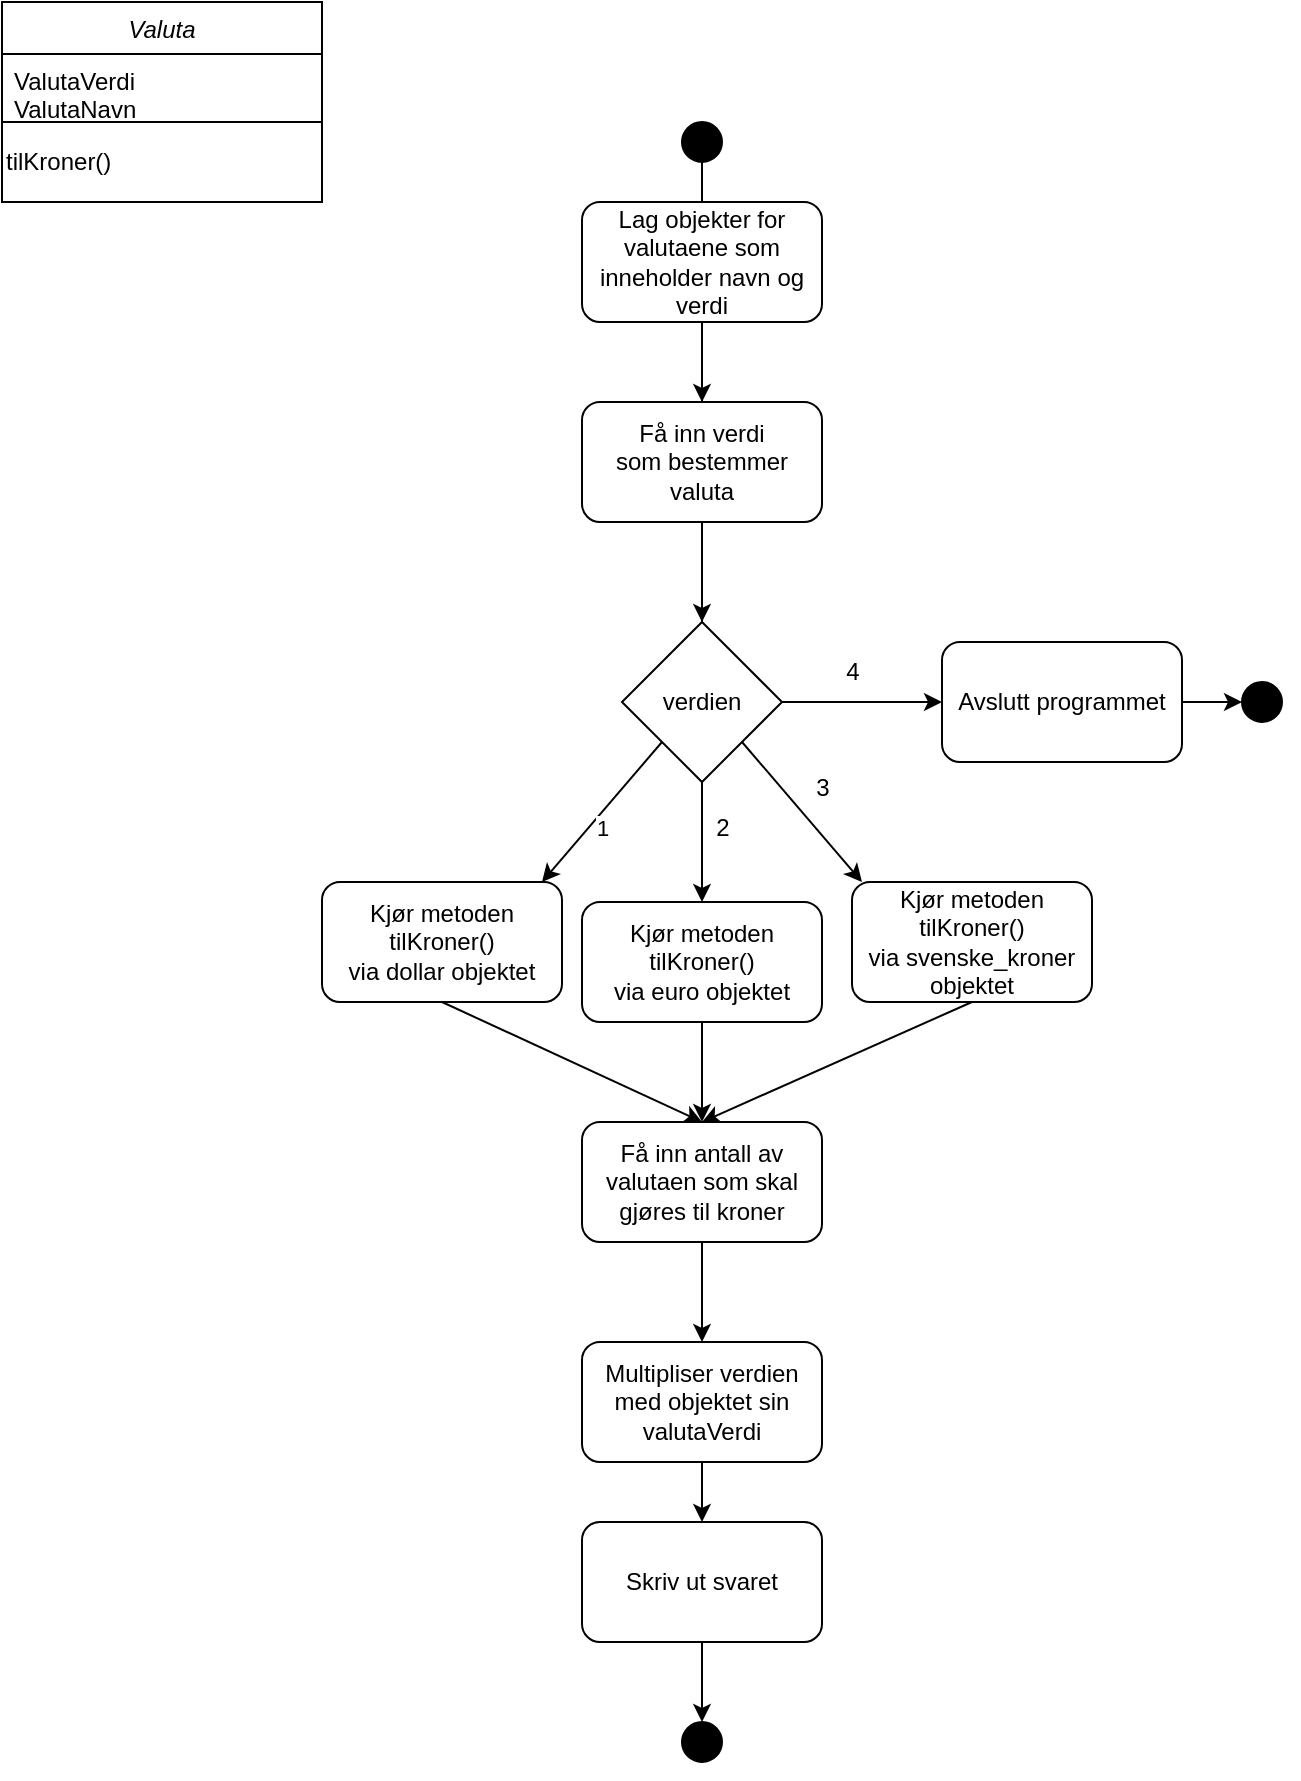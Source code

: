 <mxfile version="24.7.8">
  <diagram id="C5RBs43oDa-KdzZeNtuy" name="Page-1">
    <mxGraphModel dx="567" dy="327" grid="1" gridSize="10" guides="1" tooltips="1" connect="1" arrows="1" fold="1" page="1" pageScale="1" pageWidth="827" pageHeight="1169" math="0" shadow="0">
      <root>
        <mxCell id="WIyWlLk6GJQsqaUBKTNV-0" />
        <mxCell id="WIyWlLk6GJQsqaUBKTNV-1" parent="WIyWlLk6GJQsqaUBKTNV-0" />
        <mxCell id="zkfFHV4jXpPFQw0GAbJ--0" value="Valuta" style="swimlane;fontStyle=2;align=center;verticalAlign=top;childLayout=stackLayout;horizontal=1;startSize=26;horizontalStack=0;resizeParent=1;resizeLast=0;collapsible=1;marginBottom=0;rounded=0;shadow=0;strokeWidth=1;" parent="WIyWlLk6GJQsqaUBKTNV-1" vertex="1">
          <mxGeometry x="30" y="120" width="160" height="100" as="geometry">
            <mxRectangle x="230" y="140" width="160" height="26" as="alternateBounds" />
          </mxGeometry>
        </mxCell>
        <mxCell id="zkfFHV4jXpPFQw0GAbJ--1" value="ValutaVerdi&#xa;ValutaNavn" style="text;align=left;verticalAlign=top;spacingLeft=4;spacingRight=4;overflow=hidden;rotatable=0;points=[[0,0.5],[1,0.5]];portConstraint=eastwest;" parent="zkfFHV4jXpPFQw0GAbJ--0" vertex="1">
          <mxGeometry y="26" width="160" height="34" as="geometry" />
        </mxCell>
        <mxCell id="2rDMAYrPvJTFIrCPh_1S-1" value="tilKroner()" style="rounded=0;whiteSpace=wrap;html=1;align=left;fillColor=none;" vertex="1" parent="zkfFHV4jXpPFQw0GAbJ--0">
          <mxGeometry y="60" width="160" height="40" as="geometry" />
        </mxCell>
        <mxCell id="2rDMAYrPvJTFIrCPh_1S-2" value="Lag objekter for&lt;div&gt;valutaene som inneholder navn og verdi&lt;/div&gt;" style="rounded=1;whiteSpace=wrap;html=1;" vertex="1" parent="WIyWlLk6GJQsqaUBKTNV-1">
          <mxGeometry x="320" y="220" width="120" height="60" as="geometry" />
        </mxCell>
        <mxCell id="2rDMAYrPvJTFIrCPh_1S-4" value="" style="endArrow=none;html=1;rounded=0;entryX=0.5;entryY=0;entryDx=0;entryDy=0;" edge="1" parent="WIyWlLk6GJQsqaUBKTNV-1" source="2rDMAYrPvJTFIrCPh_1S-6" target="2rDMAYrPvJTFIrCPh_1S-2">
          <mxGeometry width="50" height="50" relative="1" as="geometry">
            <mxPoint x="380" y="190" as="sourcePoint" />
            <mxPoint x="430" y="310" as="targetPoint" />
          </mxGeometry>
        </mxCell>
        <mxCell id="2rDMAYrPvJTFIrCPh_1S-7" value="" style="endArrow=none;html=1;rounded=0;entryX=0.5;entryY=0;entryDx=0;entryDy=0;exitX=0.5;exitY=0;exitDx=0;exitDy=0;" edge="1" parent="WIyWlLk6GJQsqaUBKTNV-1" source="2rDMAYrPvJTFIrCPh_1S-6" target="2rDMAYrPvJTFIrCPh_1S-6">
          <mxGeometry width="50" height="50" relative="1" as="geometry">
            <mxPoint x="380" y="130" as="sourcePoint" />
            <mxPoint x="380" y="220" as="targetPoint" />
          </mxGeometry>
        </mxCell>
        <mxCell id="2rDMAYrPvJTFIrCPh_1S-8" value="" style="endArrow=none;html=1;rounded=0;entryX=0.5;entryY=0;entryDx=0;entryDy=0;" edge="1" parent="WIyWlLk6GJQsqaUBKTNV-1" target="2rDMAYrPvJTFIrCPh_1S-6">
          <mxGeometry width="50" height="50" relative="1" as="geometry">
            <mxPoint x="380" y="190" as="sourcePoint" />
            <mxPoint x="380" y="220" as="targetPoint" />
          </mxGeometry>
        </mxCell>
        <mxCell id="2rDMAYrPvJTFIrCPh_1S-6" value="" style="ellipse;whiteSpace=wrap;html=1;aspect=fixed;fillColor=#000000;" vertex="1" parent="WIyWlLk6GJQsqaUBKTNV-1">
          <mxGeometry x="370" y="180" width="20" height="20" as="geometry" />
        </mxCell>
        <mxCell id="2rDMAYrPvJTFIrCPh_1S-9" value="Få inn verdi&lt;div&gt;som bestemmer&lt;/div&gt;&lt;div&gt;valuta&lt;/div&gt;" style="rounded=1;whiteSpace=wrap;html=1;" vertex="1" parent="WIyWlLk6GJQsqaUBKTNV-1">
          <mxGeometry x="320" y="320" width="120" height="60" as="geometry" />
        </mxCell>
        <mxCell id="2rDMAYrPvJTFIrCPh_1S-10" value="" style="endArrow=none;html=1;rounded=0;entryX=0.5;entryY=1;entryDx=0;entryDy=0;" edge="1" parent="WIyWlLk6GJQsqaUBKTNV-1" target="2rDMAYrPvJTFIrCPh_1S-2">
          <mxGeometry width="50" height="50" relative="1" as="geometry">
            <mxPoint x="380" y="320" as="sourcePoint" />
            <mxPoint x="430" y="310" as="targetPoint" />
          </mxGeometry>
        </mxCell>
        <mxCell id="2rDMAYrPvJTFIrCPh_1S-11" value="" style="endArrow=none;html=1;rounded=0;entryX=0.5;entryY=1;entryDx=0;entryDy=0;" edge="1" parent="WIyWlLk6GJQsqaUBKTNV-1" target="2rDMAYrPvJTFIrCPh_1S-9">
          <mxGeometry width="50" height="50" relative="1" as="geometry">
            <mxPoint x="380" y="440" as="sourcePoint" />
            <mxPoint x="430" y="390" as="targetPoint" />
          </mxGeometry>
        </mxCell>
        <mxCell id="2rDMAYrPvJTFIrCPh_1S-12" value="verdien" style="rhombus;whiteSpace=wrap;html=1;" vertex="1" parent="WIyWlLk6GJQsqaUBKTNV-1">
          <mxGeometry x="340" y="430" width="80" height="80" as="geometry" />
        </mxCell>
        <mxCell id="2rDMAYrPvJTFIrCPh_1S-13" value="" style="endArrow=classic;html=1;rounded=0;exitX=0.5;exitY=1;exitDx=0;exitDy=0;" edge="1" parent="WIyWlLk6GJQsqaUBKTNV-1" source="2rDMAYrPvJTFIrCPh_1S-9">
          <mxGeometry width="50" height="50" relative="1" as="geometry">
            <mxPoint x="380" y="440" as="sourcePoint" />
            <mxPoint x="380" y="430" as="targetPoint" />
          </mxGeometry>
        </mxCell>
        <mxCell id="2rDMAYrPvJTFIrCPh_1S-15" value="" style="endArrow=classic;html=1;rounded=0;entryX=0.5;entryY=0;entryDx=0;entryDy=0;exitX=0.5;exitY=1;exitDx=0;exitDy=0;" edge="1" parent="WIyWlLk6GJQsqaUBKTNV-1" source="2rDMAYrPvJTFIrCPh_1S-2" target="2rDMAYrPvJTFIrCPh_1S-9">
          <mxGeometry width="50" height="50" relative="1" as="geometry">
            <mxPoint x="380" y="440" as="sourcePoint" />
            <mxPoint x="430" y="390" as="targetPoint" />
          </mxGeometry>
        </mxCell>
        <mxCell id="2rDMAYrPvJTFIrCPh_1S-17" value="" style="endArrow=classic;html=1;rounded=0;exitX=1;exitY=0.5;exitDx=0;exitDy=0;" edge="1" parent="WIyWlLk6GJQsqaUBKTNV-1" source="2rDMAYrPvJTFIrCPh_1S-12">
          <mxGeometry width="50" height="50" relative="1" as="geometry">
            <mxPoint x="380" y="440" as="sourcePoint" />
            <mxPoint x="500" y="470" as="targetPoint" />
          </mxGeometry>
        </mxCell>
        <mxCell id="2rDMAYrPvJTFIrCPh_1S-18" value="4" style="text;html=1;align=center;verticalAlign=middle;resizable=0;points=[];autosize=1;strokeColor=none;fillColor=none;" vertex="1" parent="WIyWlLk6GJQsqaUBKTNV-1">
          <mxGeometry x="440" y="440" width="30" height="30" as="geometry" />
        </mxCell>
        <mxCell id="2rDMAYrPvJTFIrCPh_1S-19" value="Avslutt programmet" style="rounded=1;whiteSpace=wrap;html=1;" vertex="1" parent="WIyWlLk6GJQsqaUBKTNV-1">
          <mxGeometry x="500" y="440" width="120" height="60" as="geometry" />
        </mxCell>
        <mxCell id="2rDMAYrPvJTFIrCPh_1S-20" value="" style="endArrow=classic;html=1;rounded=0;exitX=1;exitY=0.5;exitDx=0;exitDy=0;" edge="1" parent="WIyWlLk6GJQsqaUBKTNV-1" source="2rDMAYrPvJTFIrCPh_1S-21">
          <mxGeometry width="50" height="50" relative="1" as="geometry">
            <mxPoint x="380" y="440" as="sourcePoint" />
            <mxPoint x="660" y="470" as="targetPoint" />
          </mxGeometry>
        </mxCell>
        <mxCell id="2rDMAYrPvJTFIrCPh_1S-22" value="" style="endArrow=classic;html=1;rounded=0;exitX=1;exitY=0.5;exitDx=0;exitDy=0;" edge="1" parent="WIyWlLk6GJQsqaUBKTNV-1" source="2rDMAYrPvJTFIrCPh_1S-19" target="2rDMAYrPvJTFIrCPh_1S-21">
          <mxGeometry width="50" height="50" relative="1" as="geometry">
            <mxPoint x="620" y="470" as="sourcePoint" />
            <mxPoint x="660" y="470" as="targetPoint" />
          </mxGeometry>
        </mxCell>
        <mxCell id="2rDMAYrPvJTFIrCPh_1S-21" value="" style="ellipse;whiteSpace=wrap;html=1;aspect=fixed;fillColor=#000000;" vertex="1" parent="WIyWlLk6GJQsqaUBKTNV-1">
          <mxGeometry x="650" y="460" width="20" height="20" as="geometry" />
        </mxCell>
        <mxCell id="2rDMAYrPvJTFIrCPh_1S-23" value="" style="endArrow=classic;html=1;rounded=0;" edge="1" parent="WIyWlLk6GJQsqaUBKTNV-1">
          <mxGeometry width="50" height="50" relative="1" as="geometry">
            <mxPoint x="380" y="510" as="sourcePoint" />
            <mxPoint x="380" y="570" as="targetPoint" />
          </mxGeometry>
        </mxCell>
        <mxCell id="2rDMAYrPvJTFIrCPh_1S-24" value="" style="endArrow=classic;html=1;rounded=0;exitX=0;exitY=1;exitDx=0;exitDy=0;" edge="1" parent="WIyWlLk6GJQsqaUBKTNV-1" source="2rDMAYrPvJTFIrCPh_1S-12">
          <mxGeometry width="50" height="50" relative="1" as="geometry">
            <mxPoint x="360" y="540" as="sourcePoint" />
            <mxPoint x="300" y="560" as="targetPoint" />
          </mxGeometry>
        </mxCell>
        <mxCell id="2rDMAYrPvJTFIrCPh_1S-30" value="1" style="edgeLabel;html=1;align=center;verticalAlign=middle;resizable=0;points=[];" vertex="1" connectable="0" parent="2rDMAYrPvJTFIrCPh_1S-24">
          <mxGeometry x="-0.019" y="7" relative="1" as="geometry">
            <mxPoint x="-6" y="4" as="offset" />
          </mxGeometry>
        </mxCell>
        <mxCell id="2rDMAYrPvJTFIrCPh_1S-25" value="" style="endArrow=classic;html=1;rounded=0;exitX=1;exitY=1;exitDx=0;exitDy=0;" edge="1" parent="WIyWlLk6GJQsqaUBKTNV-1" source="2rDMAYrPvJTFIrCPh_1S-12">
          <mxGeometry width="50" height="50" relative="1" as="geometry">
            <mxPoint x="360" y="540" as="sourcePoint" />
            <mxPoint x="460" y="560" as="targetPoint" />
          </mxGeometry>
        </mxCell>
        <mxCell id="2rDMAYrPvJTFIrCPh_1S-26" value="Kjør metoden tilKroner()&lt;div&gt;via euro objektet&lt;/div&gt;" style="rounded=1;whiteSpace=wrap;html=1;" vertex="1" parent="WIyWlLk6GJQsqaUBKTNV-1">
          <mxGeometry x="320" y="570" width="120" height="60" as="geometry" />
        </mxCell>
        <mxCell id="2rDMAYrPvJTFIrCPh_1S-27" value="2" style="text;html=1;align=center;verticalAlign=middle;resizable=0;points=[];autosize=1;strokeColor=none;fillColor=none;" vertex="1" parent="WIyWlLk6GJQsqaUBKTNV-1">
          <mxGeometry x="375" y="518" width="30" height="30" as="geometry" />
        </mxCell>
        <mxCell id="2rDMAYrPvJTFIrCPh_1S-29" value="3" style="text;html=1;align=center;verticalAlign=middle;resizable=0;points=[];autosize=1;strokeColor=none;fillColor=none;" vertex="1" parent="WIyWlLk6GJQsqaUBKTNV-1">
          <mxGeometry x="425" y="498" width="30" height="30" as="geometry" />
        </mxCell>
        <mxCell id="2rDMAYrPvJTFIrCPh_1S-32" value="Kjør metoden tilKroner()&lt;div&gt;via svenske_kroner objektet&lt;/div&gt;" style="rounded=1;whiteSpace=wrap;html=1;" vertex="1" parent="WIyWlLk6GJQsqaUBKTNV-1">
          <mxGeometry x="455" y="560" width="120" height="60" as="geometry" />
        </mxCell>
        <mxCell id="2rDMAYrPvJTFIrCPh_1S-33" value="Kjør metoden tilKroner()&lt;div&gt;via dollar objektet&lt;/div&gt;" style="rounded=1;whiteSpace=wrap;html=1;" vertex="1" parent="WIyWlLk6GJQsqaUBKTNV-1">
          <mxGeometry x="190" y="560" width="120" height="60" as="geometry" />
        </mxCell>
        <mxCell id="2rDMAYrPvJTFIrCPh_1S-34" value="Få inn antall av valutaen&amp;nbsp;&lt;span style=&quot;background-color: initial;&quot;&gt;som skal gjøres til kroner&lt;/span&gt;" style="rounded=1;whiteSpace=wrap;html=1;" vertex="1" parent="WIyWlLk6GJQsqaUBKTNV-1">
          <mxGeometry x="320" y="680" width="120" height="60" as="geometry" />
        </mxCell>
        <mxCell id="2rDMAYrPvJTFIrCPh_1S-35" value="" style="endArrow=classic;html=1;rounded=0;exitX=0.5;exitY=1;exitDx=0;exitDy=0;entryX=0.5;entryY=0;entryDx=0;entryDy=0;" edge="1" parent="WIyWlLk6GJQsqaUBKTNV-1" source="2rDMAYrPvJTFIrCPh_1S-33" target="2rDMAYrPvJTFIrCPh_1S-34">
          <mxGeometry width="50" height="50" relative="1" as="geometry">
            <mxPoint x="360" y="680" as="sourcePoint" />
            <mxPoint x="410" y="630" as="targetPoint" />
          </mxGeometry>
        </mxCell>
        <mxCell id="2rDMAYrPvJTFIrCPh_1S-36" value="" style="endArrow=classic;html=1;rounded=0;exitX=0.5;exitY=1;exitDx=0;exitDy=0;" edge="1" parent="WIyWlLk6GJQsqaUBKTNV-1" source="2rDMAYrPvJTFIrCPh_1S-26">
          <mxGeometry width="50" height="50" relative="1" as="geometry">
            <mxPoint x="360" y="680" as="sourcePoint" />
            <mxPoint x="380" y="680" as="targetPoint" />
          </mxGeometry>
        </mxCell>
        <mxCell id="2rDMAYrPvJTFIrCPh_1S-37" value="" style="endArrow=classic;html=1;rounded=0;exitX=0.5;exitY=1;exitDx=0;exitDy=0;" edge="1" parent="WIyWlLk6GJQsqaUBKTNV-1" source="2rDMAYrPvJTFIrCPh_1S-32">
          <mxGeometry width="50" height="50" relative="1" as="geometry">
            <mxPoint x="360" y="680" as="sourcePoint" />
            <mxPoint x="380" y="680" as="targetPoint" />
          </mxGeometry>
        </mxCell>
        <mxCell id="2rDMAYrPvJTFIrCPh_1S-38" value="" style="endArrow=classic;html=1;rounded=0;exitX=0.5;exitY=1;exitDx=0;exitDy=0;" edge="1" parent="WIyWlLk6GJQsqaUBKTNV-1" source="2rDMAYrPvJTFIrCPh_1S-34">
          <mxGeometry width="50" height="50" relative="1" as="geometry">
            <mxPoint x="360" y="810" as="sourcePoint" />
            <mxPoint x="380" y="790" as="targetPoint" />
          </mxGeometry>
        </mxCell>
        <mxCell id="2rDMAYrPvJTFIrCPh_1S-39" value="Multipliser verdien&lt;div&gt;med objektet sin valutaVerdi&lt;/div&gt;" style="rounded=1;whiteSpace=wrap;html=1;" vertex="1" parent="WIyWlLk6GJQsqaUBKTNV-1">
          <mxGeometry x="320" y="790" width="120" height="60" as="geometry" />
        </mxCell>
        <mxCell id="2rDMAYrPvJTFIrCPh_1S-40" value="Skriv ut svaret" style="rounded=1;whiteSpace=wrap;html=1;" vertex="1" parent="WIyWlLk6GJQsqaUBKTNV-1">
          <mxGeometry x="320" y="880" width="120" height="60" as="geometry" />
        </mxCell>
        <mxCell id="2rDMAYrPvJTFIrCPh_1S-42" value="" style="endArrow=classic;html=1;rounded=0;exitX=0.5;exitY=1;exitDx=0;exitDy=0;entryX=0.5;entryY=0;entryDx=0;entryDy=0;" edge="1" parent="WIyWlLk6GJQsqaUBKTNV-1" source="2rDMAYrPvJTFIrCPh_1S-39" target="2rDMAYrPvJTFIrCPh_1S-40">
          <mxGeometry width="50" height="50" relative="1" as="geometry">
            <mxPoint x="340" y="810" as="sourcePoint" />
            <mxPoint x="390" y="760" as="targetPoint" />
          </mxGeometry>
        </mxCell>
        <mxCell id="2rDMAYrPvJTFIrCPh_1S-43" value="" style="endArrow=classic;html=1;rounded=0;exitX=0.5;exitY=1;exitDx=0;exitDy=0;" edge="1" parent="WIyWlLk6GJQsqaUBKTNV-1" source="2rDMAYrPvJTFIrCPh_1S-44">
          <mxGeometry width="50" height="50" relative="1" as="geometry">
            <mxPoint x="340" y="1120" as="sourcePoint" />
            <mxPoint x="380" y="980" as="targetPoint" />
          </mxGeometry>
        </mxCell>
        <mxCell id="2rDMAYrPvJTFIrCPh_1S-45" value="" style="endArrow=classic;html=1;rounded=0;exitX=0.5;exitY=1;exitDx=0;exitDy=0;" edge="1" parent="WIyWlLk6GJQsqaUBKTNV-1" source="2rDMAYrPvJTFIrCPh_1S-40" target="2rDMAYrPvJTFIrCPh_1S-44">
          <mxGeometry width="50" height="50" relative="1" as="geometry">
            <mxPoint x="380" y="940" as="sourcePoint" />
            <mxPoint x="380" y="980" as="targetPoint" />
          </mxGeometry>
        </mxCell>
        <mxCell id="2rDMAYrPvJTFIrCPh_1S-44" value="" style="ellipse;whiteSpace=wrap;html=1;aspect=fixed;fillColor=#000000;" vertex="1" parent="WIyWlLk6GJQsqaUBKTNV-1">
          <mxGeometry x="370" y="980" width="20" height="20" as="geometry" />
        </mxCell>
      </root>
    </mxGraphModel>
  </diagram>
</mxfile>
